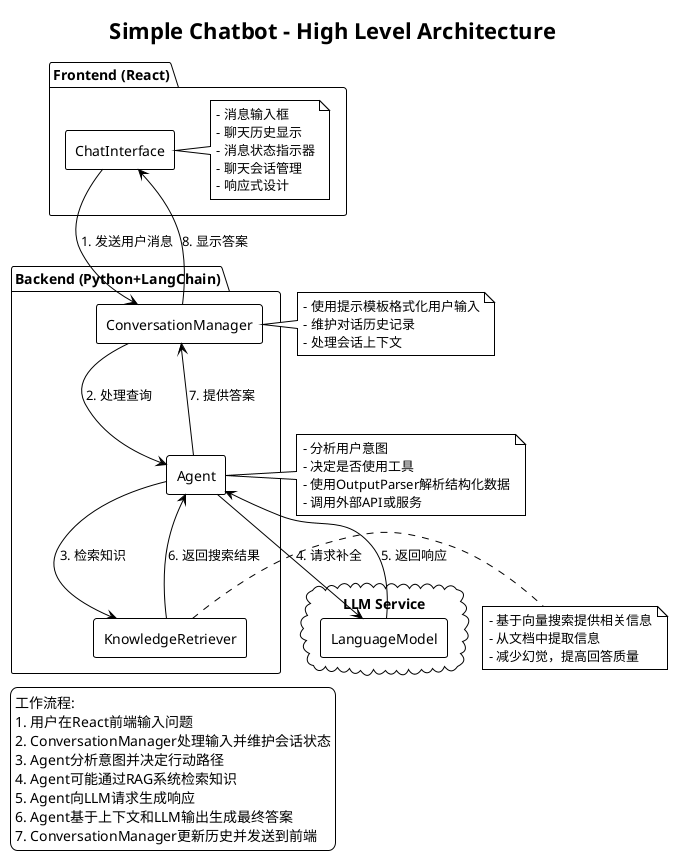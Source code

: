 @startuml SimpleChatbotWorkflow

'设置样式
!theme plain
skinparam handwritten false
skinparam backgroundColor white
skinparam componentStyle rectangle

'标题
title Simple Chatbot - High Level Architecture

'定义组件
package "Frontend (React)" {
  [ChatInterface] as UI
  note right of UI
    - 消息输入框
    - 聊天历史显示
    - 消息状态指示器
    - 聊天会话管理
    - 响应式设计
  end note
}

package "Backend (Python+LangChain)" {
  [ConversationManager] as Manager
  [KnowledgeRetriever] as RAG
  [Agent] as Agent
}

cloud "LLM Service" {
  [LanguageModel] as LLM
}

'定义交互关系
UI --> Manager : 1. 发送用户消息
Manager --> Agent : 2. 处理查询
Agent --> RAG : 3. 检索知识
Agent --> LLM : 4. 请求补全
LLM --> Agent : 5. 返回响应
RAG --> Agent : 6. 返回搜索结果
Agent --> Manager : 7. 提供答案
Manager --> UI : 8. 显示答案

'业务流程说明
note right of Manager
  - 使用提示模板格式化用户输入
  - 维护对话历史记录
  - 处理会话上下文
end note

note right of Agent 
  - 分析用户意图
  - 决定是否使用工具
  - 使用OutputParser解析结构化数据
  - 调用外部API或服务
end note

note right of RAG
  - 基于向量搜索提供相关信息
  - 从文档中提取信息
  - 减少幻觉，提高回答质量
end note

'工作流程图例
legend left
  工作流程:
  1. 用户在React前端输入问题
  2. ConversationManager处理输入并维护会话状态
  3. Agent分析意图并决定行动路径
  4. Agent可能通过RAG系统检索知识
  5. Agent向LLM请求生成响应
  6. Agent基于上下文和LLM输出生成最终答案
  7. ConversationManager更新历史并发送到前端
end legend

@enduml
